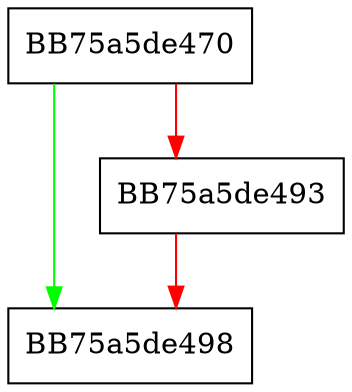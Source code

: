digraph create {
  node [shape="box"];
  graph [splines=ortho];
  BB75a5de470 -> BB75a5de498 [color="green"];
  BB75a5de470 -> BB75a5de493 [color="red"];
  BB75a5de493 -> BB75a5de498 [color="red"];
}